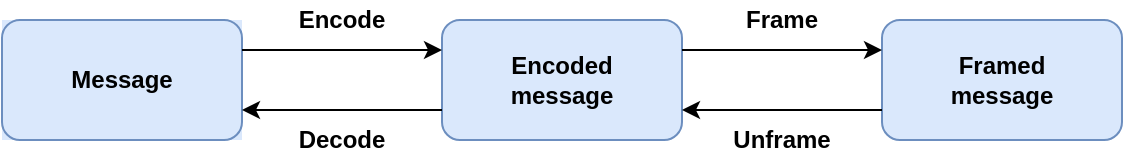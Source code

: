 <mxfile version="13.0.2" type="device"><diagram id="Iu2DPlTWlTFMwrA_nrYG" name="Page-1"><mxGraphModel dx="868" dy="438" grid="1" gridSize="10" guides="1" tooltips="1" connect="1" arrows="1" fold="1" page="1" pageScale="1" pageWidth="827" pageHeight="1169" math="0" shadow="0"><root><mxCell id="0"/><mxCell id="1" parent="0"/><mxCell id="HZZ9tHrtDmitBT4uem-m-3" value="" style="group;fillColor=#dae8fc;strokeColor=none;" parent="1" vertex="1" connectable="0"><mxGeometry x="110" y="150" width="120" height="60" as="geometry"/></mxCell><mxCell id="HZZ9tHrtDmitBT4uem-m-1" value="" style="rounded=1;whiteSpace=wrap;html=1;fillColor=#dae8fc;strokeColor=#6c8ebf;" parent="HZZ9tHrtDmitBT4uem-m-3" vertex="1"><mxGeometry width="120" height="60" as="geometry"/></mxCell><mxCell id="HZZ9tHrtDmitBT4uem-m-2" value="&lt;b&gt;Message&lt;/b&gt;" style="text;html=1;strokeColor=none;fillColor=none;align=center;verticalAlign=middle;whiteSpace=wrap;rounded=0;" parent="HZZ9tHrtDmitBT4uem-m-3" vertex="1"><mxGeometry x="40" y="20" width="40" height="20" as="geometry"/></mxCell><mxCell id="HZZ9tHrtDmitBT4uem-m-6" value="" style="group" parent="1" vertex="1" connectable="0"><mxGeometry x="330" y="150" width="120" height="60" as="geometry"/></mxCell><mxCell id="HZZ9tHrtDmitBT4uem-m-4" value="" style="rounded=1;whiteSpace=wrap;html=1;fillColor=#dae8fc;strokeColor=#6c8ebf;" parent="HZZ9tHrtDmitBT4uem-m-6" vertex="1"><mxGeometry width="120" height="60" as="geometry"/></mxCell><mxCell id="HZZ9tHrtDmitBT4uem-m-5" value="&lt;b&gt;Encoded message&lt;/b&gt;" style="text;html=1;strokeColor=none;fillColor=none;align=center;verticalAlign=middle;whiteSpace=wrap;rounded=0;" parent="HZZ9tHrtDmitBT4uem-m-6" vertex="1"><mxGeometry x="40" y="20" width="40" height="20" as="geometry"/></mxCell><mxCell id="HZZ9tHrtDmitBT4uem-m-7" value="" style="group" parent="1" vertex="1" connectable="0"><mxGeometry x="550" y="150" width="120" height="60" as="geometry"/></mxCell><mxCell id="HZZ9tHrtDmitBT4uem-m-8" value="" style="rounded=1;whiteSpace=wrap;html=1;fillColor=#dae8fc;strokeColor=#6c8ebf;" parent="HZZ9tHrtDmitBT4uem-m-7" vertex="1"><mxGeometry width="120" height="60" as="geometry"/></mxCell><mxCell id="HZZ9tHrtDmitBT4uem-m-9" value="&lt;b&gt;Framed message&lt;/b&gt;" style="text;html=1;strokeColor=none;fillColor=none;align=center;verticalAlign=middle;whiteSpace=wrap;rounded=0;" parent="HZZ9tHrtDmitBT4uem-m-7" vertex="1"><mxGeometry x="40" y="20" width="40" height="20" as="geometry"/></mxCell><mxCell id="HZZ9tHrtDmitBT4uem-m-10" style="edgeStyle=orthogonalEdgeStyle;rounded=0;orthogonalLoop=1;jettySize=auto;html=1;exitX=1;exitY=0.25;exitDx=0;exitDy=0;entryX=0;entryY=0.25;entryDx=0;entryDy=0;" parent="1" source="HZZ9tHrtDmitBT4uem-m-1" target="HZZ9tHrtDmitBT4uem-m-4" edge="1"><mxGeometry relative="1" as="geometry"/></mxCell><mxCell id="HZZ9tHrtDmitBT4uem-m-11" value="&lt;b&gt;Encode&lt;/b&gt;" style="text;html=1;strokeColor=none;fillColor=none;align=center;verticalAlign=middle;whiteSpace=wrap;rounded=0;" parent="1" vertex="1"><mxGeometry x="260" y="140" width="40" height="20" as="geometry"/></mxCell><mxCell id="HZZ9tHrtDmitBT4uem-m-12" style="edgeStyle=orthogonalEdgeStyle;rounded=0;orthogonalLoop=1;jettySize=auto;html=1;exitX=0;exitY=0.75;exitDx=0;exitDy=0;entryX=1;entryY=0.75;entryDx=0;entryDy=0;" parent="1" source="HZZ9tHrtDmitBT4uem-m-4" target="HZZ9tHrtDmitBT4uem-m-1" edge="1"><mxGeometry relative="1" as="geometry"/></mxCell><mxCell id="HZZ9tHrtDmitBT4uem-m-17" value="&lt;b&gt;Decode&lt;/b&gt;" style="text;html=1;strokeColor=none;fillColor=none;align=center;verticalAlign=middle;whiteSpace=wrap;rounded=0;" parent="1" vertex="1"><mxGeometry x="260" y="200" width="40" height="20" as="geometry"/></mxCell><mxCell id="HZZ9tHrtDmitBT4uem-m-18" style="edgeStyle=orthogonalEdgeStyle;rounded=0;orthogonalLoop=1;jettySize=auto;html=1;exitX=1;exitY=0.25;exitDx=0;exitDy=0;entryX=0;entryY=0.25;entryDx=0;entryDy=0;" parent="1" source="HZZ9tHrtDmitBT4uem-m-4" target="HZZ9tHrtDmitBT4uem-m-8" edge="1"><mxGeometry relative="1" as="geometry"/></mxCell><mxCell id="HZZ9tHrtDmitBT4uem-m-19" value="&lt;b&gt;Frame&lt;/b&gt;" style="text;html=1;strokeColor=none;fillColor=none;align=center;verticalAlign=middle;whiteSpace=wrap;rounded=0;" parent="1" vertex="1"><mxGeometry x="480" y="140" width="40" height="20" as="geometry"/></mxCell><mxCell id="HZZ9tHrtDmitBT4uem-m-20" style="edgeStyle=orthogonalEdgeStyle;rounded=0;orthogonalLoop=1;jettySize=auto;html=1;exitX=0;exitY=0.75;exitDx=0;exitDy=0;entryX=1;entryY=0.75;entryDx=0;entryDy=0;" parent="1" source="HZZ9tHrtDmitBT4uem-m-8" target="HZZ9tHrtDmitBT4uem-m-4" edge="1"><mxGeometry relative="1" as="geometry"/></mxCell><mxCell id="HZZ9tHrtDmitBT4uem-m-21" value="&lt;b&gt;Unframe&lt;/b&gt;" style="text;html=1;strokeColor=none;fillColor=none;align=center;verticalAlign=middle;whiteSpace=wrap;rounded=0;" parent="1" vertex="1"><mxGeometry x="480" y="200" width="40" height="20" as="geometry"/></mxCell></root></mxGraphModel></diagram></mxfile>
